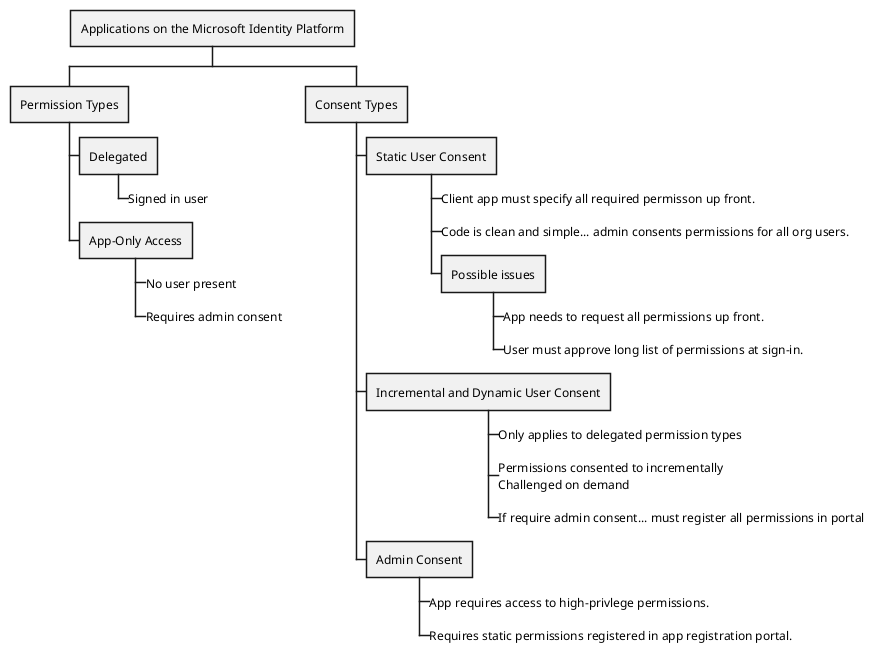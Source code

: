 @startwbs "Permissions and Consent"
* Applications on the Microsoft Identity Platform
** Permission Types
*** Delegated
****_ Signed in user
*** App-Only Access
****_ No user present
****_ Requires admin consent
** Consent Types
*** Static User Consent
****_ Client app must specify all required permisson up front.
****_ Code is clean and simple... admin consents permissions for all org users.
**** Possible issues
*****_ App needs to request all permissions up front.
*****_ User must approve long list of permissions at sign-in.
*** Incremental and Dynamic User Consent
****_ Only applies to delegated permission types
****_ Permissions consented to incrementally\nChallenged on demand
****_ If require admin consent... must register all permissions in portal
*** Admin Consent
****_ App requires access to high-privlege permissions.
****_ Requires static permissions registered in app registration portal.
@endwbs